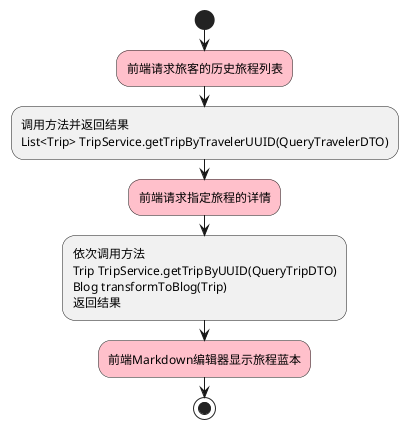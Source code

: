 @startuml
'https://plantuml.com/activity-diagram-beta

start
#pink:前端请求旅客的历史旅程列表;
:调用方法并返回结果
List<Trip> TripService.getTripByTravelerUUID(QueryTravelerDTO);
#pink:前端请求指定旅程的详情;
:依次调用方法
Trip TripService.getTripByUUID(QueryTripDTO)
Blog transformToBlog(Trip)
返回结果;
#pink:前端Markdown编辑器显示旅程蓝本;
stop

@enduml
